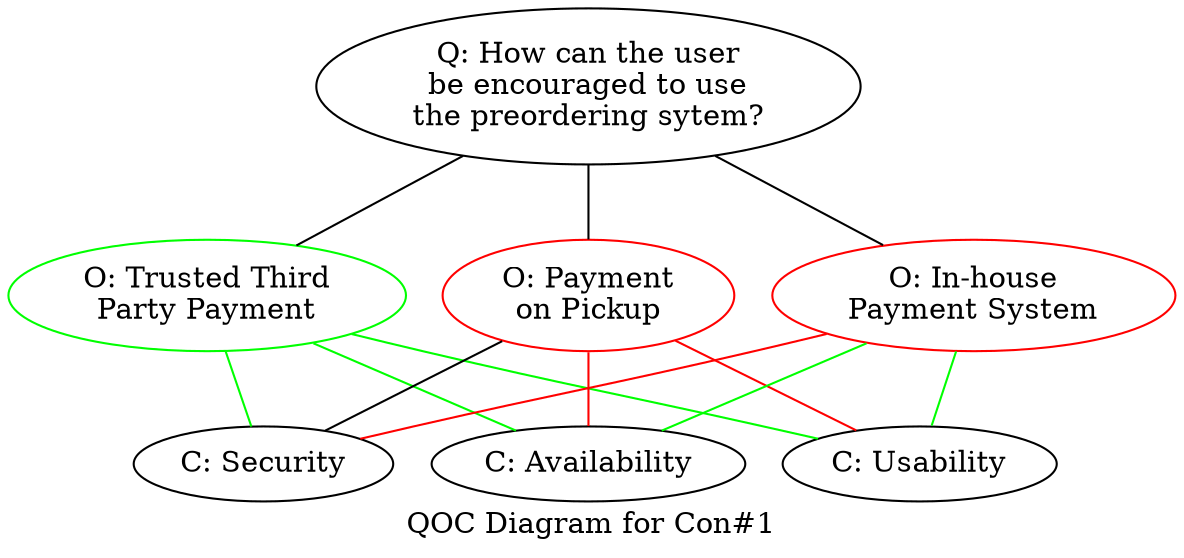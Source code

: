 graph G {
        label="QOC Diagram for Con#1"
	Question [label="Q: How can the user\nbe encouraged to use\nthe preordering sytem?"];
	node [color=green]
	Option1 [label="O: Trusted Third\nParty Payment"]
	node [color=red]
	Option2 [label="O: Payment\non Pickup"];
	Option3 [label="O: In-house\nPayment System"];
	{rank=same Option1, Option2, Option3}
	node [color=black]
	Criterion1 [label="C: Security"];
	Criterion2 [label="C: Availability"];
	Criterion3 [label="C: Usability"];
	{rank=same Criterion1, Criterion2, Criterion3}
	Question--{Option1, Option2, Option3};
	Option1--{Criterion1, Criterion2, Criterion3} [color=green];
	Option2--{Criterion1}
	Option2--{Criterion2, Criterion3} [color=red];
	Option3--{Criterion1} [color=red];
	Option3--{Criterion2, Criterion3} [color=green];
}
